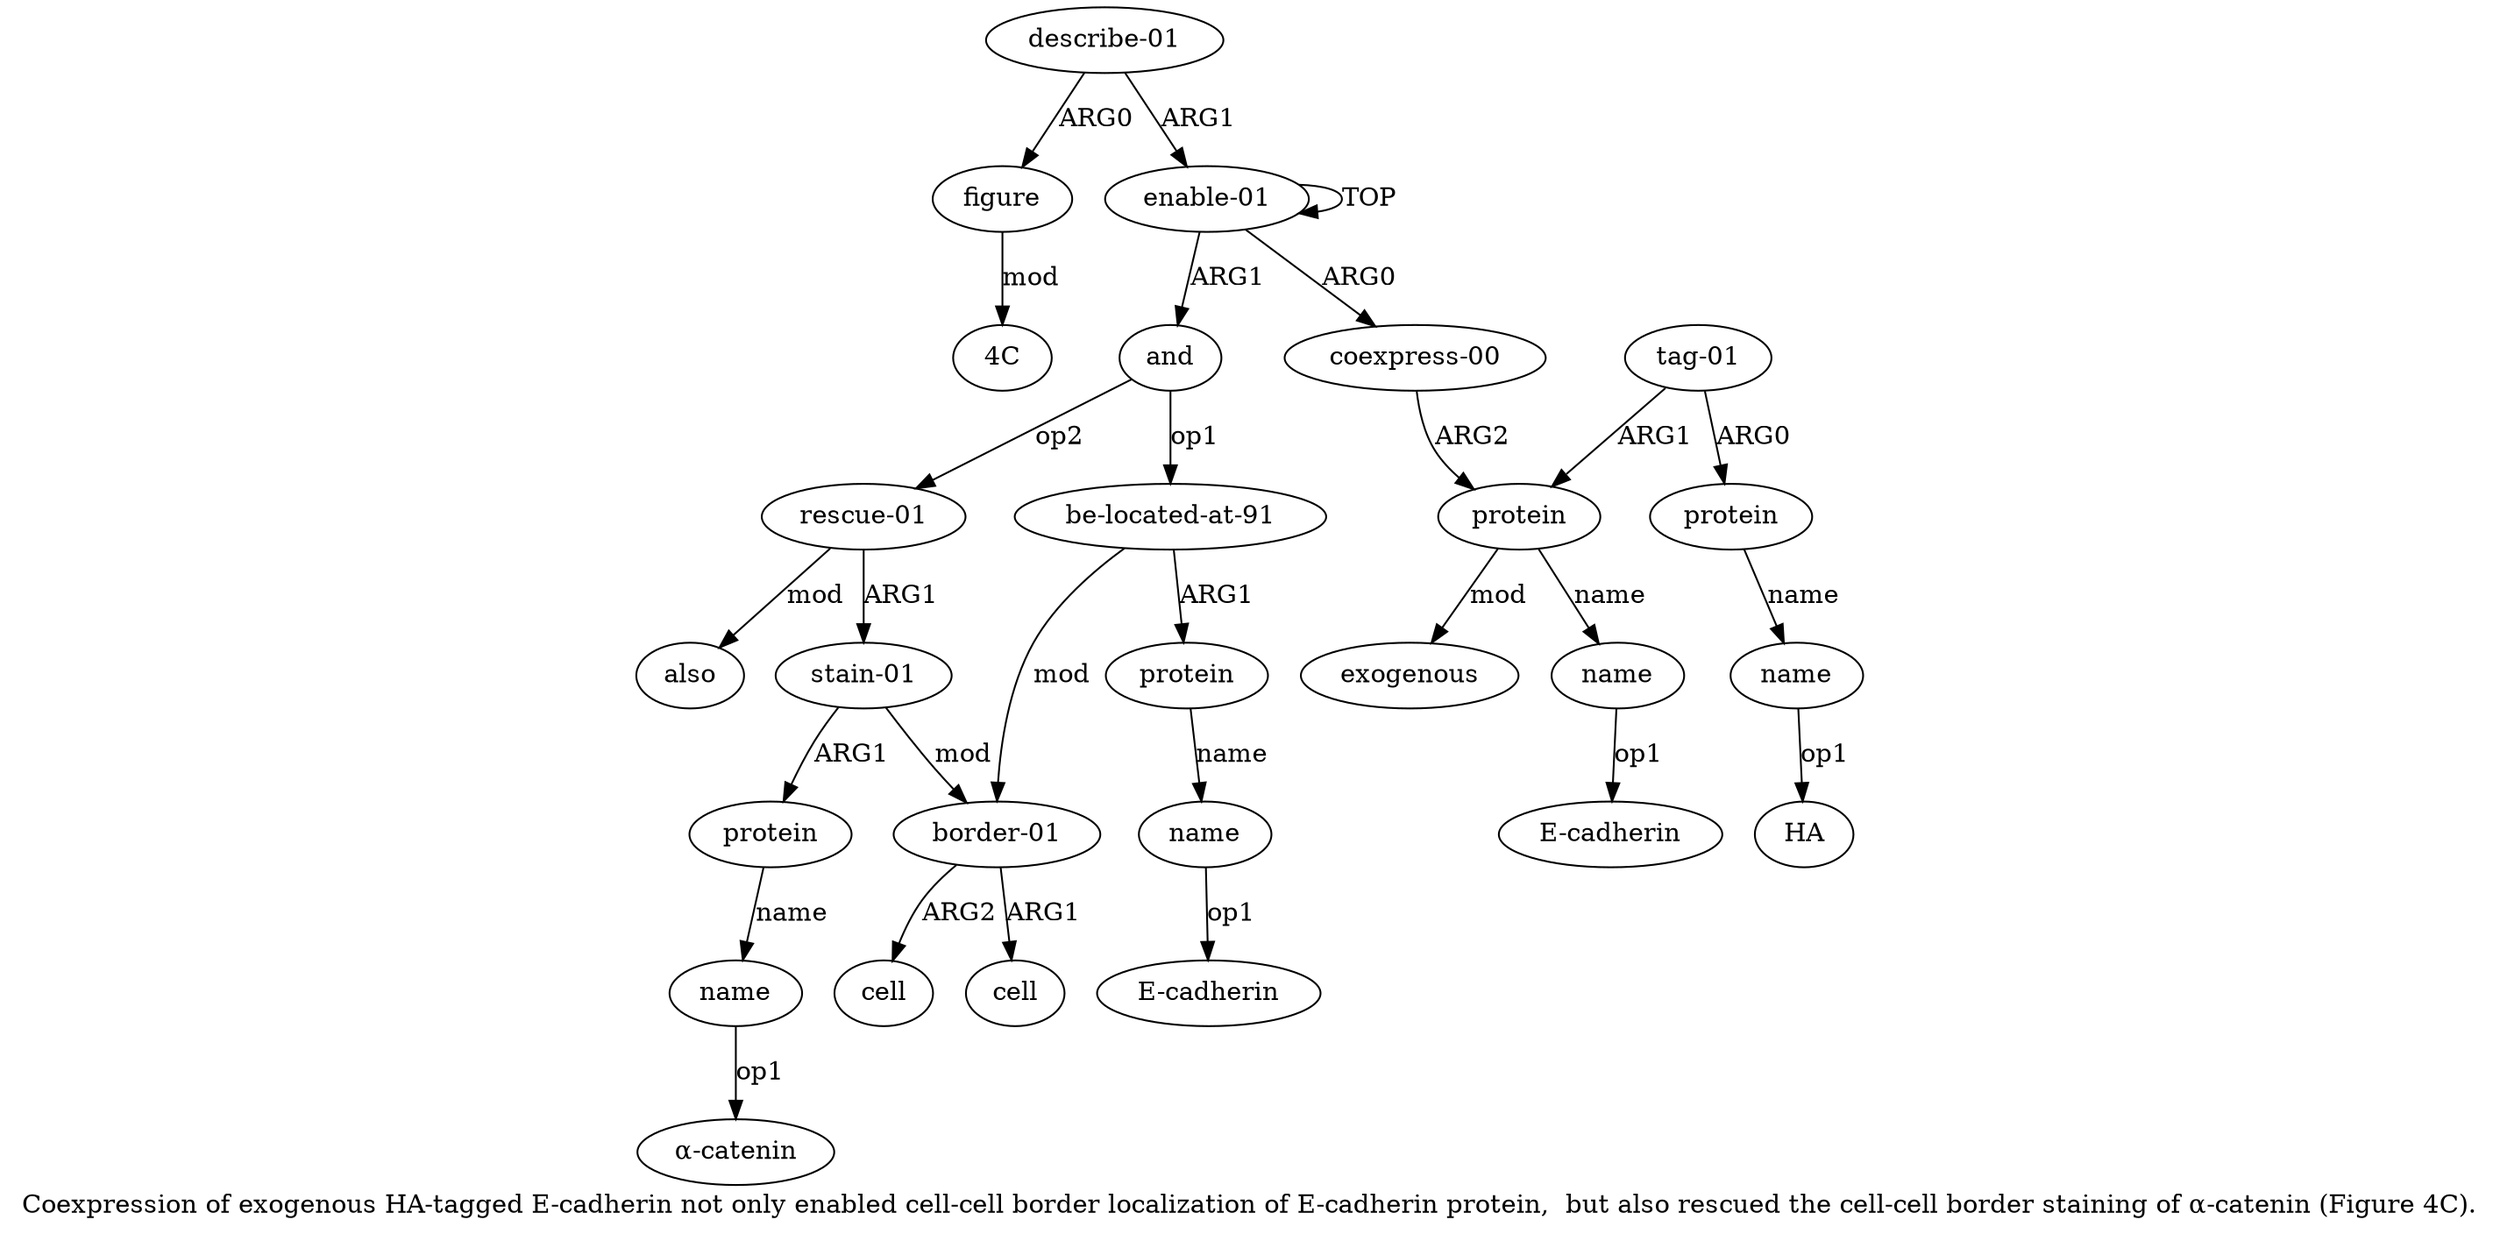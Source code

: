digraph  {
	graph [label="Coexpression of exogenous HA-tagged E-cadherin not only enabled cell-cell border localization of E-cadherin protein,  but also rescued \
the cell-cell border staining of α-catenin (Figure 4C)."];
	node [label="\N"];
	a20	 [color=black,
		gold_ind=20,
		gold_label="describe-01",
		label="describe-01",
		test_ind=20,
		test_label="describe-01"];
	a21	 [color=black,
		gold_ind=21,
		gold_label=figure,
		label=figure,
		test_ind=21,
		test_label=figure];
	a20 -> a21 [key=0,
	color=black,
	gold_label=ARG0,
	label=ARG0,
	test_label=ARG0];
a0 [color=black,
	gold_ind=0,
	gold_label="enable-01",
	label="enable-01",
	test_ind=0,
	test_label="enable-01"];
a20 -> a0 [key=0,
color=black,
gold_label=ARG1,
label=ARG1,
test_label=ARG1];
"a21 4C" [color=black,
gold_ind=-1,
gold_label="4C",
label="4C",
test_ind=-1,
test_label="4C"];
a21 -> "a21 4C" [key=0,
color=black,
gold_label=mod,
label=mod,
test_label=mod];
"a3 E-cadherin" [color=black,
gold_ind=-1,
gold_label="E-cadherin",
label="E-cadherin",
test_ind=-1,
test_label="E-cadherin"];
"a11 E-cadherin" [color=black,
gold_ind=-1,
gold_label="E-cadherin",
label="E-cadherin",
test_ind=-1,
test_label="E-cadherin"];
"a18 α-catenin" [color=black,
gold_ind=-1,
gold_label="α-catenin",
label="α-catenin",
test_ind=-1,
test_label="α-catenin"];
a15 [color=black,
gold_ind=15,
gold_label="rescue-01",
label="rescue-01",
test_ind=15,
test_label="rescue-01"];
a16 [color=black,
gold_ind=16,
gold_label="stain-01",
label="stain-01",
test_ind=16,
test_label="stain-01"];
a15 -> a16 [key=0,
color=black,
gold_label=ARG1,
label=ARG1,
test_label=ARG1];
a19 [color=black,
gold_ind=19,
gold_label=also,
label=also,
test_ind=19,
test_label=also];
a15 -> a19 [key=0,
color=black,
gold_label=mod,
label=mod,
test_label=mod];
a14 [color=black,
gold_ind=14,
gold_label=cell,
label=cell,
test_ind=14,
test_label=cell];
a17 [color=black,
gold_ind=17,
gold_label=protein,
label=protein,
test_ind=17,
test_label=protein];
a18 [color=black,
gold_ind=18,
gold_label=name,
label=name,
test_ind=18,
test_label=name];
a17 -> a18 [key=0,
color=black,
gold_label=name,
label=name,
test_label=name];
a16 -> a17 [key=0,
color=black,
gold_label=ARG1,
label=ARG1,
test_label=ARG1];
a12 [color=black,
gold_ind=12,
gold_label="border-01",
label="border-01",
test_ind=12,
test_label="border-01"];
a16 -> a12 [key=0,
color=black,
gold_label=mod,
label=mod,
test_label=mod];
a11 [color=black,
gold_ind=11,
gold_label=name,
label=name,
test_ind=11,
test_label=name];
a11 -> "a11 E-cadherin" [key=0,
color=black,
gold_label=op1,
label=op1,
test_label=op1];
a10 [color=black,
gold_ind=10,
gold_label=protein,
label=protein,
test_ind=10,
test_label=protein];
a10 -> a11 [key=0,
color=black,
gold_label=name,
label=name,
test_label=name];
a13 [color=black,
gold_ind=13,
gold_label=cell,
label=cell,
test_ind=13,
test_label=cell];
a12 -> a14 [key=0,
color=black,
gold_label=ARG2,
label=ARG2,
test_label=ARG2];
a12 -> a13 [key=0,
color=black,
gold_label=ARG1,
label=ARG1,
test_label=ARG1];
a18 -> "a18 α-catenin" [key=0,
color=black,
gold_label=op1,
label=op1,
test_label=op1];
a1 [color=black,
gold_ind=1,
gold_label="coexpress-00",
label="coexpress-00",
test_ind=1,
test_label="coexpress-00"];
a2 [color=black,
gold_ind=2,
gold_label=protein,
label=protein,
test_ind=2,
test_label=protein];
a1 -> a2 [key=0,
color=black,
gold_label=ARG2,
label=ARG2,
test_label=ARG2];
a0 -> a1 [key=0,
color=black,
gold_label=ARG0,
label=ARG0,
test_label=ARG0];
a0 -> a0 [key=0,
color=black,
gold_label=TOP,
label=TOP,
test_label=TOP];
a8 [color=black,
gold_ind=8,
gold_label=and,
label=and,
test_ind=8,
test_label=and];
a0 -> a8 [key=0,
color=black,
gold_label=ARG1,
label=ARG1,
test_label=ARG1];
a3 [color=black,
gold_ind=3,
gold_label=name,
label=name,
test_ind=3,
test_label=name];
a3 -> "a3 E-cadherin" [key=0,
color=black,
gold_label=op1,
label=op1,
test_label=op1];
a2 -> a3 [key=0,
color=black,
gold_label=name,
label=name,
test_label=name];
a7 [color=black,
gold_ind=7,
gold_label=exogenous,
label=exogenous,
test_ind=7,
test_label=exogenous];
a2 -> a7 [key=0,
color=black,
gold_label=mod,
label=mod,
test_label=mod];
a5 [color=black,
gold_ind=5,
gold_label=protein,
label=protein,
test_ind=5,
test_label=protein];
a6 [color=black,
gold_ind=6,
gold_label=name,
label=name,
test_ind=6,
test_label=name];
a5 -> a6 [key=0,
color=black,
gold_label=name,
label=name,
test_label=name];
a4 [color=black,
gold_ind=4,
gold_label="tag-01",
label="tag-01",
test_ind=4,
test_label="tag-01"];
a4 -> a2 [key=0,
color=black,
gold_label=ARG1,
label=ARG1,
test_label=ARG1];
a4 -> a5 [key=0,
color=black,
gold_label=ARG0,
label=ARG0,
test_label=ARG0];
"a6 HA" [color=black,
gold_ind=-1,
gold_label=HA,
label=HA,
test_ind=-1,
test_label=HA];
a6 -> "a6 HA" [key=0,
color=black,
gold_label=op1,
label=op1,
test_label=op1];
a9 [color=black,
gold_ind=9,
gold_label="be-located-at-91",
label="be-located-at-91",
test_ind=9,
test_label="be-located-at-91"];
a9 -> a10 [key=0,
color=black,
gold_label=ARG1,
label=ARG1,
test_label=ARG1];
a9 -> a12 [key=0,
color=black,
gold_label=mod,
label=mod,
test_label=mod];
a8 -> a15 [key=0,
color=black,
gold_label=op2,
label=op2,
test_label=op2];
a8 -> a9 [key=0,
color=black,
gold_label=op1,
label=op1,
test_label=op1];
}
